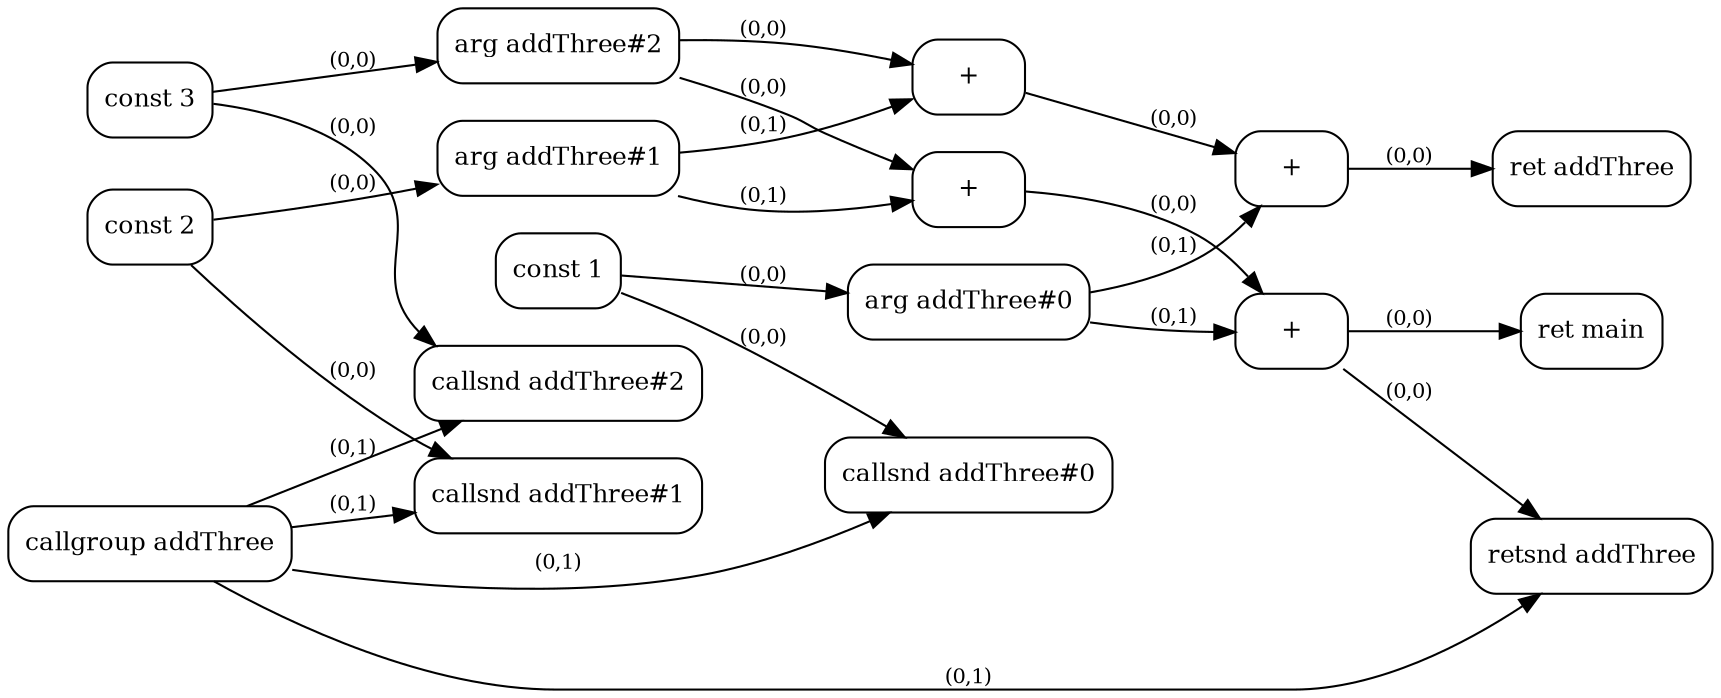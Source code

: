 digraph G {
  rankdir=LR;
  node [shape=box, style=rounded, fontsize=12];
  n0 [label="const 1"];
  n1 [label="const 2"];
  n2 [label="const 3"];
  n3 [label="callgroup addThree"];
  n4 [label="callsnd addThree#0"];
  n5 [label="callsnd addThree#1"];
  n6 [label="callsnd addThree#2"];
  n7 [label="retsnd addThree"];
  n8 [label="arg addThree#0"];
  n9 [label="arg addThree#1"];
  n10 [label="arg addThree#2"];
  n11 [label="+"];
  n12 [label="+"];
  n13 [label="ret main"];
  n14 [label="+"];
  n15 [label="+"];
  n16 [label="ret addThree"];
  n0 -> n4 [label="(0,0)", fontsize=10];
  n3 -> n4 [label="(0,1)", fontsize=10];
  n1 -> n5 [label="(0,0)", fontsize=10];
  n3 -> n5 [label="(0,1)", fontsize=10];
  n2 -> n6 [label="(0,0)", fontsize=10];
  n3 -> n6 [label="(0,1)", fontsize=10];
  n12 -> n7 [label="(0,0)", fontsize=10];
  n3 -> n7 [label="(0,1)", fontsize=10];
  n0 -> n8 [label="(0,0)", fontsize=10];
  n1 -> n9 [label="(0,0)", fontsize=10];
  n2 -> n10 [label="(0,0)", fontsize=10];
  n10 -> n11 [label="(0,0)", fontsize=10];
  n9 -> n11 [label="(0,1)", fontsize=10];
  n11 -> n12 [label="(0,0)", fontsize=10];
  n8 -> n12 [label="(0,1)", fontsize=10];
  n12 -> n13 [label="(0,0)", fontsize=10];
  n10 -> n14 [label="(0,0)", fontsize=10];
  n9 -> n14 [label="(0,1)", fontsize=10];
  n14 -> n15 [label="(0,0)", fontsize=10];
  n8 -> n15 [label="(0,1)", fontsize=10];
  n15 -> n16 [label="(0,0)", fontsize=10];
}
